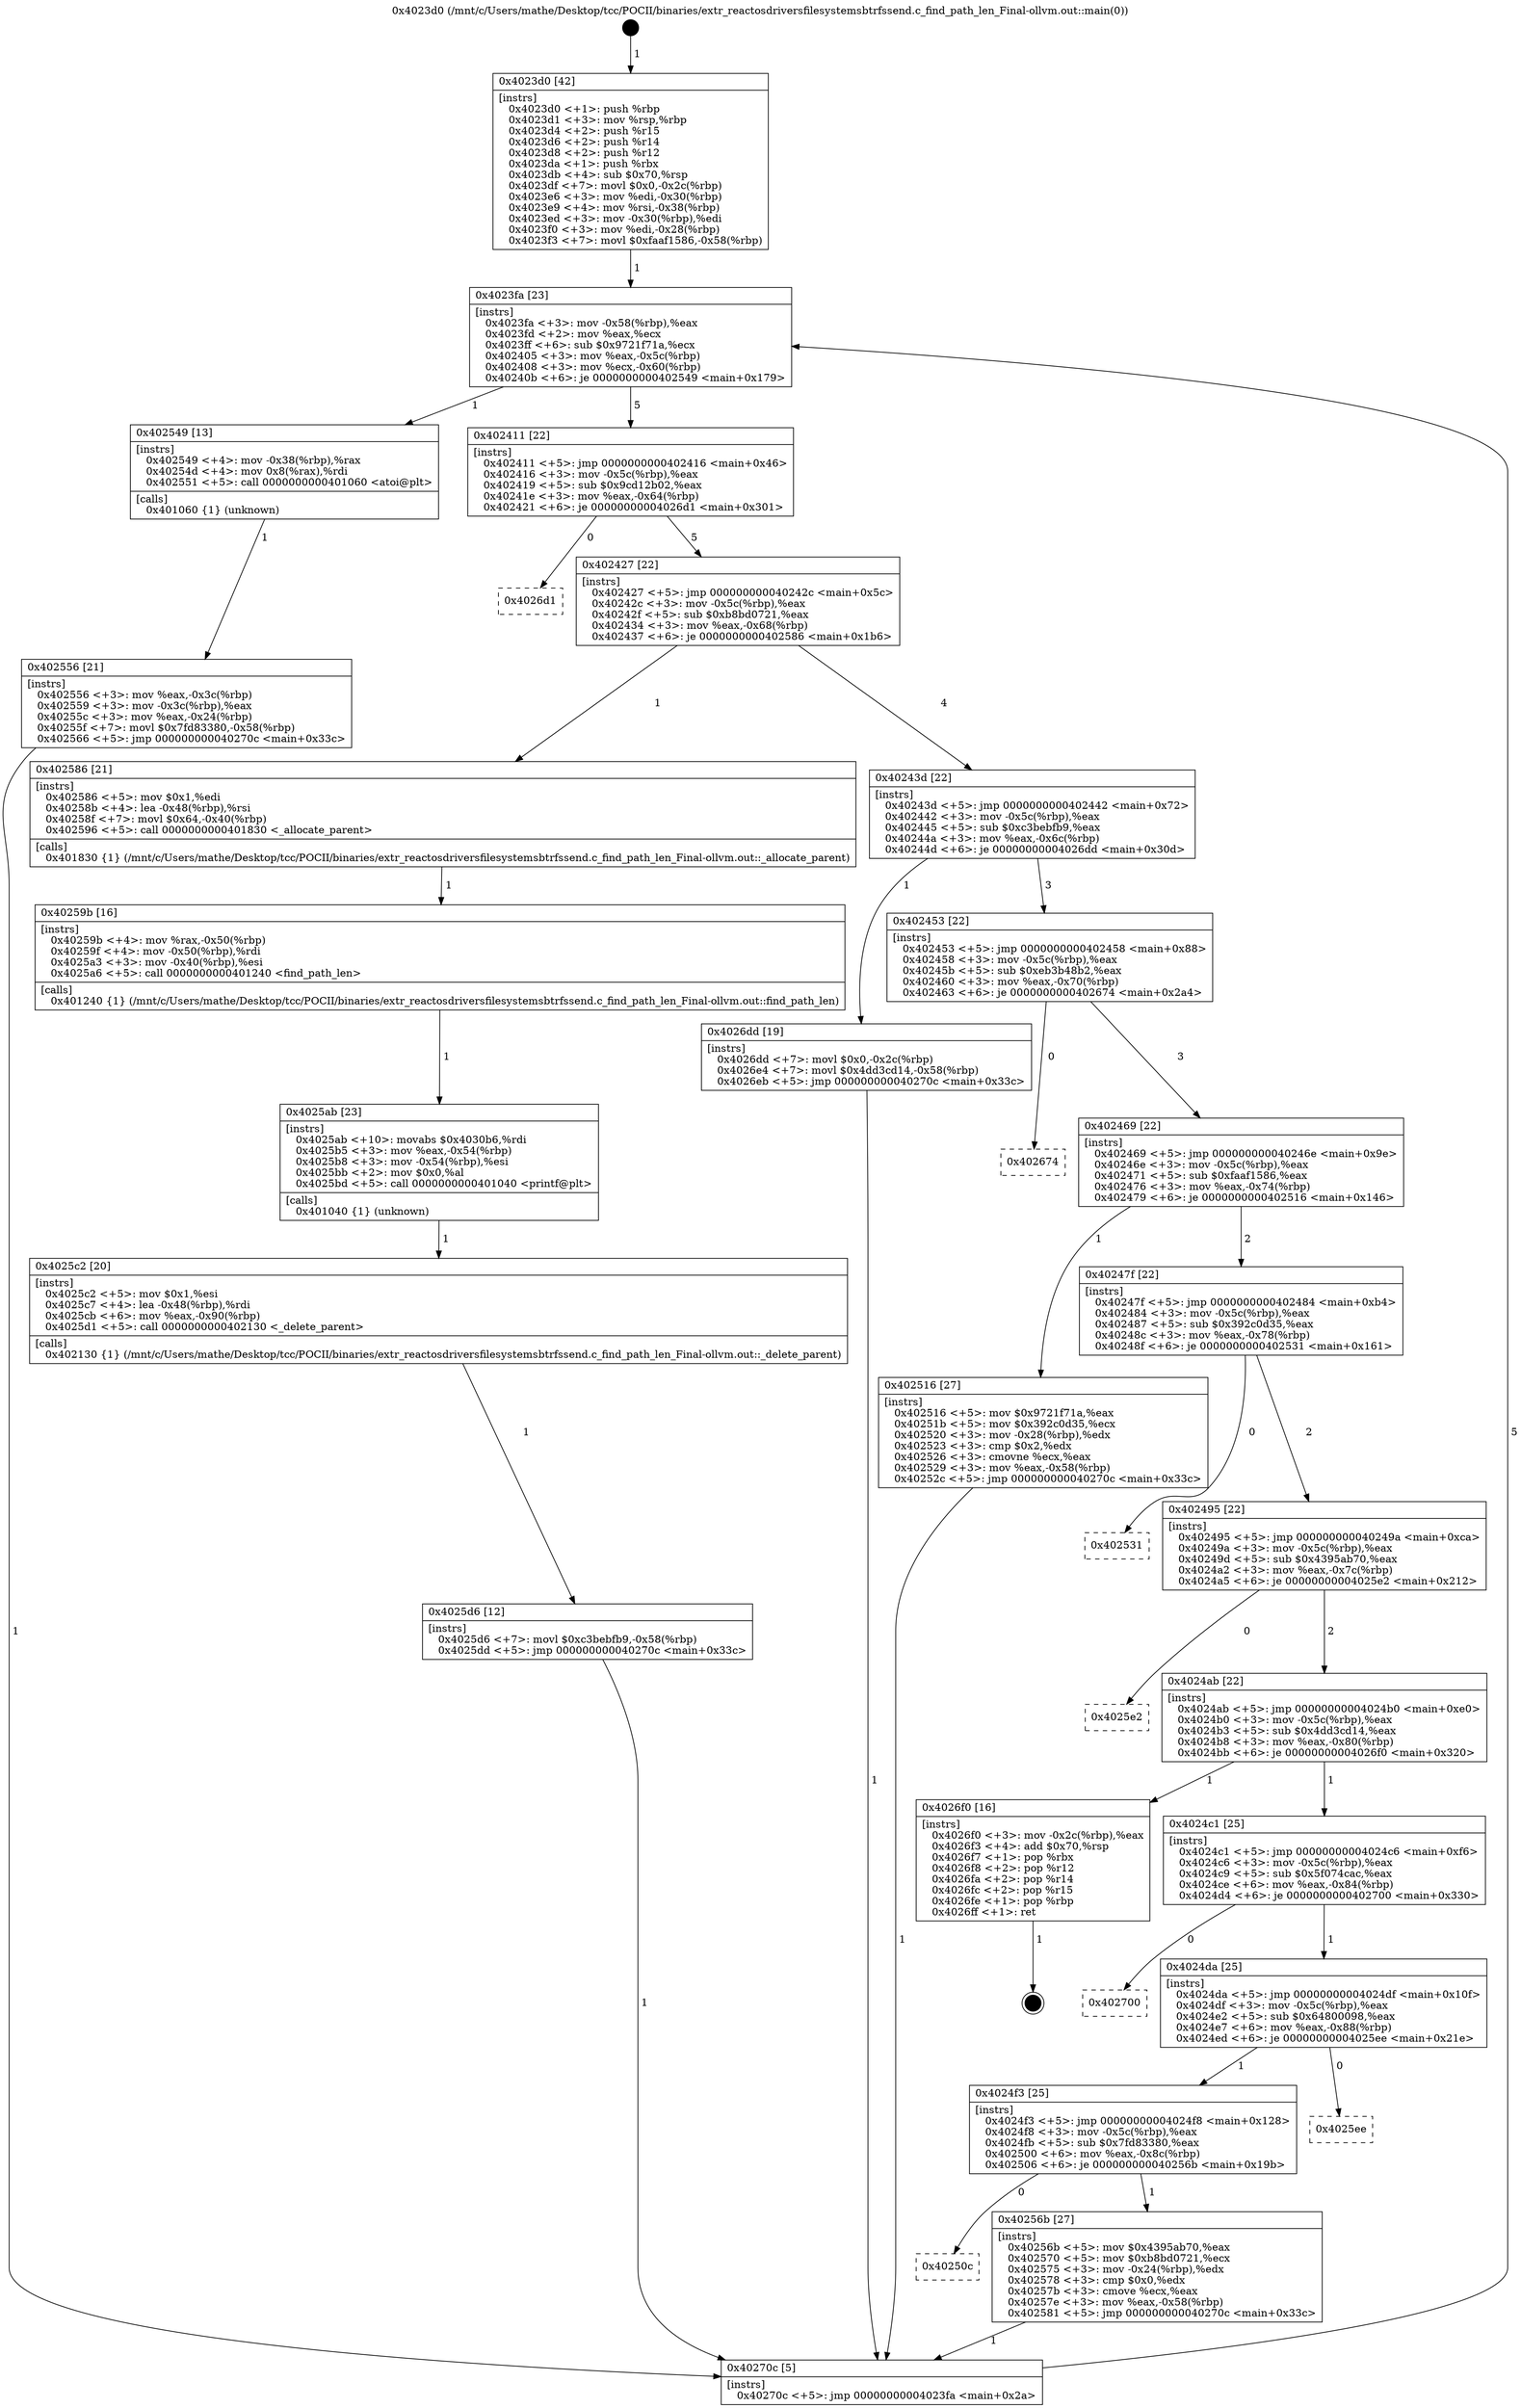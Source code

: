 digraph "0x4023d0" {
  label = "0x4023d0 (/mnt/c/Users/mathe/Desktop/tcc/POCII/binaries/extr_reactosdriversfilesystemsbtrfssend.c_find_path_len_Final-ollvm.out::main(0))"
  labelloc = "t"
  node[shape=record]

  Entry [label="",width=0.3,height=0.3,shape=circle,fillcolor=black,style=filled]
  "0x4023fa" [label="{
     0x4023fa [23]\l
     | [instrs]\l
     &nbsp;&nbsp;0x4023fa \<+3\>: mov -0x58(%rbp),%eax\l
     &nbsp;&nbsp;0x4023fd \<+2\>: mov %eax,%ecx\l
     &nbsp;&nbsp;0x4023ff \<+6\>: sub $0x9721f71a,%ecx\l
     &nbsp;&nbsp;0x402405 \<+3\>: mov %eax,-0x5c(%rbp)\l
     &nbsp;&nbsp;0x402408 \<+3\>: mov %ecx,-0x60(%rbp)\l
     &nbsp;&nbsp;0x40240b \<+6\>: je 0000000000402549 \<main+0x179\>\l
  }"]
  "0x402549" [label="{
     0x402549 [13]\l
     | [instrs]\l
     &nbsp;&nbsp;0x402549 \<+4\>: mov -0x38(%rbp),%rax\l
     &nbsp;&nbsp;0x40254d \<+4\>: mov 0x8(%rax),%rdi\l
     &nbsp;&nbsp;0x402551 \<+5\>: call 0000000000401060 \<atoi@plt\>\l
     | [calls]\l
     &nbsp;&nbsp;0x401060 \{1\} (unknown)\l
  }"]
  "0x402411" [label="{
     0x402411 [22]\l
     | [instrs]\l
     &nbsp;&nbsp;0x402411 \<+5\>: jmp 0000000000402416 \<main+0x46\>\l
     &nbsp;&nbsp;0x402416 \<+3\>: mov -0x5c(%rbp),%eax\l
     &nbsp;&nbsp;0x402419 \<+5\>: sub $0x9cd12b02,%eax\l
     &nbsp;&nbsp;0x40241e \<+3\>: mov %eax,-0x64(%rbp)\l
     &nbsp;&nbsp;0x402421 \<+6\>: je 00000000004026d1 \<main+0x301\>\l
  }"]
  Exit [label="",width=0.3,height=0.3,shape=circle,fillcolor=black,style=filled,peripheries=2]
  "0x4026d1" [label="{
     0x4026d1\l
  }", style=dashed]
  "0x402427" [label="{
     0x402427 [22]\l
     | [instrs]\l
     &nbsp;&nbsp;0x402427 \<+5\>: jmp 000000000040242c \<main+0x5c\>\l
     &nbsp;&nbsp;0x40242c \<+3\>: mov -0x5c(%rbp),%eax\l
     &nbsp;&nbsp;0x40242f \<+5\>: sub $0xb8bd0721,%eax\l
     &nbsp;&nbsp;0x402434 \<+3\>: mov %eax,-0x68(%rbp)\l
     &nbsp;&nbsp;0x402437 \<+6\>: je 0000000000402586 \<main+0x1b6\>\l
  }"]
  "0x4025d6" [label="{
     0x4025d6 [12]\l
     | [instrs]\l
     &nbsp;&nbsp;0x4025d6 \<+7\>: movl $0xc3bebfb9,-0x58(%rbp)\l
     &nbsp;&nbsp;0x4025dd \<+5\>: jmp 000000000040270c \<main+0x33c\>\l
  }"]
  "0x402586" [label="{
     0x402586 [21]\l
     | [instrs]\l
     &nbsp;&nbsp;0x402586 \<+5\>: mov $0x1,%edi\l
     &nbsp;&nbsp;0x40258b \<+4\>: lea -0x48(%rbp),%rsi\l
     &nbsp;&nbsp;0x40258f \<+7\>: movl $0x64,-0x40(%rbp)\l
     &nbsp;&nbsp;0x402596 \<+5\>: call 0000000000401830 \<_allocate_parent\>\l
     | [calls]\l
     &nbsp;&nbsp;0x401830 \{1\} (/mnt/c/Users/mathe/Desktop/tcc/POCII/binaries/extr_reactosdriversfilesystemsbtrfssend.c_find_path_len_Final-ollvm.out::_allocate_parent)\l
  }"]
  "0x40243d" [label="{
     0x40243d [22]\l
     | [instrs]\l
     &nbsp;&nbsp;0x40243d \<+5\>: jmp 0000000000402442 \<main+0x72\>\l
     &nbsp;&nbsp;0x402442 \<+3\>: mov -0x5c(%rbp),%eax\l
     &nbsp;&nbsp;0x402445 \<+5\>: sub $0xc3bebfb9,%eax\l
     &nbsp;&nbsp;0x40244a \<+3\>: mov %eax,-0x6c(%rbp)\l
     &nbsp;&nbsp;0x40244d \<+6\>: je 00000000004026dd \<main+0x30d\>\l
  }"]
  "0x4025c2" [label="{
     0x4025c2 [20]\l
     | [instrs]\l
     &nbsp;&nbsp;0x4025c2 \<+5\>: mov $0x1,%esi\l
     &nbsp;&nbsp;0x4025c7 \<+4\>: lea -0x48(%rbp),%rdi\l
     &nbsp;&nbsp;0x4025cb \<+6\>: mov %eax,-0x90(%rbp)\l
     &nbsp;&nbsp;0x4025d1 \<+5\>: call 0000000000402130 \<_delete_parent\>\l
     | [calls]\l
     &nbsp;&nbsp;0x402130 \{1\} (/mnt/c/Users/mathe/Desktop/tcc/POCII/binaries/extr_reactosdriversfilesystemsbtrfssend.c_find_path_len_Final-ollvm.out::_delete_parent)\l
  }"]
  "0x4026dd" [label="{
     0x4026dd [19]\l
     | [instrs]\l
     &nbsp;&nbsp;0x4026dd \<+7\>: movl $0x0,-0x2c(%rbp)\l
     &nbsp;&nbsp;0x4026e4 \<+7\>: movl $0x4dd3cd14,-0x58(%rbp)\l
     &nbsp;&nbsp;0x4026eb \<+5\>: jmp 000000000040270c \<main+0x33c\>\l
  }"]
  "0x402453" [label="{
     0x402453 [22]\l
     | [instrs]\l
     &nbsp;&nbsp;0x402453 \<+5\>: jmp 0000000000402458 \<main+0x88\>\l
     &nbsp;&nbsp;0x402458 \<+3\>: mov -0x5c(%rbp),%eax\l
     &nbsp;&nbsp;0x40245b \<+5\>: sub $0xeb3b48b2,%eax\l
     &nbsp;&nbsp;0x402460 \<+3\>: mov %eax,-0x70(%rbp)\l
     &nbsp;&nbsp;0x402463 \<+6\>: je 0000000000402674 \<main+0x2a4\>\l
  }"]
  "0x4025ab" [label="{
     0x4025ab [23]\l
     | [instrs]\l
     &nbsp;&nbsp;0x4025ab \<+10\>: movabs $0x4030b6,%rdi\l
     &nbsp;&nbsp;0x4025b5 \<+3\>: mov %eax,-0x54(%rbp)\l
     &nbsp;&nbsp;0x4025b8 \<+3\>: mov -0x54(%rbp),%esi\l
     &nbsp;&nbsp;0x4025bb \<+2\>: mov $0x0,%al\l
     &nbsp;&nbsp;0x4025bd \<+5\>: call 0000000000401040 \<printf@plt\>\l
     | [calls]\l
     &nbsp;&nbsp;0x401040 \{1\} (unknown)\l
  }"]
  "0x402674" [label="{
     0x402674\l
  }", style=dashed]
  "0x402469" [label="{
     0x402469 [22]\l
     | [instrs]\l
     &nbsp;&nbsp;0x402469 \<+5\>: jmp 000000000040246e \<main+0x9e\>\l
     &nbsp;&nbsp;0x40246e \<+3\>: mov -0x5c(%rbp),%eax\l
     &nbsp;&nbsp;0x402471 \<+5\>: sub $0xfaaf1586,%eax\l
     &nbsp;&nbsp;0x402476 \<+3\>: mov %eax,-0x74(%rbp)\l
     &nbsp;&nbsp;0x402479 \<+6\>: je 0000000000402516 \<main+0x146\>\l
  }"]
  "0x40259b" [label="{
     0x40259b [16]\l
     | [instrs]\l
     &nbsp;&nbsp;0x40259b \<+4\>: mov %rax,-0x50(%rbp)\l
     &nbsp;&nbsp;0x40259f \<+4\>: mov -0x50(%rbp),%rdi\l
     &nbsp;&nbsp;0x4025a3 \<+3\>: mov -0x40(%rbp),%esi\l
     &nbsp;&nbsp;0x4025a6 \<+5\>: call 0000000000401240 \<find_path_len\>\l
     | [calls]\l
     &nbsp;&nbsp;0x401240 \{1\} (/mnt/c/Users/mathe/Desktop/tcc/POCII/binaries/extr_reactosdriversfilesystemsbtrfssend.c_find_path_len_Final-ollvm.out::find_path_len)\l
  }"]
  "0x402516" [label="{
     0x402516 [27]\l
     | [instrs]\l
     &nbsp;&nbsp;0x402516 \<+5\>: mov $0x9721f71a,%eax\l
     &nbsp;&nbsp;0x40251b \<+5\>: mov $0x392c0d35,%ecx\l
     &nbsp;&nbsp;0x402520 \<+3\>: mov -0x28(%rbp),%edx\l
     &nbsp;&nbsp;0x402523 \<+3\>: cmp $0x2,%edx\l
     &nbsp;&nbsp;0x402526 \<+3\>: cmovne %ecx,%eax\l
     &nbsp;&nbsp;0x402529 \<+3\>: mov %eax,-0x58(%rbp)\l
     &nbsp;&nbsp;0x40252c \<+5\>: jmp 000000000040270c \<main+0x33c\>\l
  }"]
  "0x40247f" [label="{
     0x40247f [22]\l
     | [instrs]\l
     &nbsp;&nbsp;0x40247f \<+5\>: jmp 0000000000402484 \<main+0xb4\>\l
     &nbsp;&nbsp;0x402484 \<+3\>: mov -0x5c(%rbp),%eax\l
     &nbsp;&nbsp;0x402487 \<+5\>: sub $0x392c0d35,%eax\l
     &nbsp;&nbsp;0x40248c \<+3\>: mov %eax,-0x78(%rbp)\l
     &nbsp;&nbsp;0x40248f \<+6\>: je 0000000000402531 \<main+0x161\>\l
  }"]
  "0x40270c" [label="{
     0x40270c [5]\l
     | [instrs]\l
     &nbsp;&nbsp;0x40270c \<+5\>: jmp 00000000004023fa \<main+0x2a\>\l
  }"]
  "0x4023d0" [label="{
     0x4023d0 [42]\l
     | [instrs]\l
     &nbsp;&nbsp;0x4023d0 \<+1\>: push %rbp\l
     &nbsp;&nbsp;0x4023d1 \<+3\>: mov %rsp,%rbp\l
     &nbsp;&nbsp;0x4023d4 \<+2\>: push %r15\l
     &nbsp;&nbsp;0x4023d6 \<+2\>: push %r14\l
     &nbsp;&nbsp;0x4023d8 \<+2\>: push %r12\l
     &nbsp;&nbsp;0x4023da \<+1\>: push %rbx\l
     &nbsp;&nbsp;0x4023db \<+4\>: sub $0x70,%rsp\l
     &nbsp;&nbsp;0x4023df \<+7\>: movl $0x0,-0x2c(%rbp)\l
     &nbsp;&nbsp;0x4023e6 \<+3\>: mov %edi,-0x30(%rbp)\l
     &nbsp;&nbsp;0x4023e9 \<+4\>: mov %rsi,-0x38(%rbp)\l
     &nbsp;&nbsp;0x4023ed \<+3\>: mov -0x30(%rbp),%edi\l
     &nbsp;&nbsp;0x4023f0 \<+3\>: mov %edi,-0x28(%rbp)\l
     &nbsp;&nbsp;0x4023f3 \<+7\>: movl $0xfaaf1586,-0x58(%rbp)\l
  }"]
  "0x402556" [label="{
     0x402556 [21]\l
     | [instrs]\l
     &nbsp;&nbsp;0x402556 \<+3\>: mov %eax,-0x3c(%rbp)\l
     &nbsp;&nbsp;0x402559 \<+3\>: mov -0x3c(%rbp),%eax\l
     &nbsp;&nbsp;0x40255c \<+3\>: mov %eax,-0x24(%rbp)\l
     &nbsp;&nbsp;0x40255f \<+7\>: movl $0x7fd83380,-0x58(%rbp)\l
     &nbsp;&nbsp;0x402566 \<+5\>: jmp 000000000040270c \<main+0x33c\>\l
  }"]
  "0x40250c" [label="{
     0x40250c\l
  }", style=dashed]
  "0x402531" [label="{
     0x402531\l
  }", style=dashed]
  "0x402495" [label="{
     0x402495 [22]\l
     | [instrs]\l
     &nbsp;&nbsp;0x402495 \<+5\>: jmp 000000000040249a \<main+0xca\>\l
     &nbsp;&nbsp;0x40249a \<+3\>: mov -0x5c(%rbp),%eax\l
     &nbsp;&nbsp;0x40249d \<+5\>: sub $0x4395ab70,%eax\l
     &nbsp;&nbsp;0x4024a2 \<+3\>: mov %eax,-0x7c(%rbp)\l
     &nbsp;&nbsp;0x4024a5 \<+6\>: je 00000000004025e2 \<main+0x212\>\l
  }"]
  "0x40256b" [label="{
     0x40256b [27]\l
     | [instrs]\l
     &nbsp;&nbsp;0x40256b \<+5\>: mov $0x4395ab70,%eax\l
     &nbsp;&nbsp;0x402570 \<+5\>: mov $0xb8bd0721,%ecx\l
     &nbsp;&nbsp;0x402575 \<+3\>: mov -0x24(%rbp),%edx\l
     &nbsp;&nbsp;0x402578 \<+3\>: cmp $0x0,%edx\l
     &nbsp;&nbsp;0x40257b \<+3\>: cmove %ecx,%eax\l
     &nbsp;&nbsp;0x40257e \<+3\>: mov %eax,-0x58(%rbp)\l
     &nbsp;&nbsp;0x402581 \<+5\>: jmp 000000000040270c \<main+0x33c\>\l
  }"]
  "0x4025e2" [label="{
     0x4025e2\l
  }", style=dashed]
  "0x4024ab" [label="{
     0x4024ab [22]\l
     | [instrs]\l
     &nbsp;&nbsp;0x4024ab \<+5\>: jmp 00000000004024b0 \<main+0xe0\>\l
     &nbsp;&nbsp;0x4024b0 \<+3\>: mov -0x5c(%rbp),%eax\l
     &nbsp;&nbsp;0x4024b3 \<+5\>: sub $0x4dd3cd14,%eax\l
     &nbsp;&nbsp;0x4024b8 \<+3\>: mov %eax,-0x80(%rbp)\l
     &nbsp;&nbsp;0x4024bb \<+6\>: je 00000000004026f0 \<main+0x320\>\l
  }"]
  "0x4024f3" [label="{
     0x4024f3 [25]\l
     | [instrs]\l
     &nbsp;&nbsp;0x4024f3 \<+5\>: jmp 00000000004024f8 \<main+0x128\>\l
     &nbsp;&nbsp;0x4024f8 \<+3\>: mov -0x5c(%rbp),%eax\l
     &nbsp;&nbsp;0x4024fb \<+5\>: sub $0x7fd83380,%eax\l
     &nbsp;&nbsp;0x402500 \<+6\>: mov %eax,-0x8c(%rbp)\l
     &nbsp;&nbsp;0x402506 \<+6\>: je 000000000040256b \<main+0x19b\>\l
  }"]
  "0x4026f0" [label="{
     0x4026f0 [16]\l
     | [instrs]\l
     &nbsp;&nbsp;0x4026f0 \<+3\>: mov -0x2c(%rbp),%eax\l
     &nbsp;&nbsp;0x4026f3 \<+4\>: add $0x70,%rsp\l
     &nbsp;&nbsp;0x4026f7 \<+1\>: pop %rbx\l
     &nbsp;&nbsp;0x4026f8 \<+2\>: pop %r12\l
     &nbsp;&nbsp;0x4026fa \<+2\>: pop %r14\l
     &nbsp;&nbsp;0x4026fc \<+2\>: pop %r15\l
     &nbsp;&nbsp;0x4026fe \<+1\>: pop %rbp\l
     &nbsp;&nbsp;0x4026ff \<+1\>: ret\l
  }"]
  "0x4024c1" [label="{
     0x4024c1 [25]\l
     | [instrs]\l
     &nbsp;&nbsp;0x4024c1 \<+5\>: jmp 00000000004024c6 \<main+0xf6\>\l
     &nbsp;&nbsp;0x4024c6 \<+3\>: mov -0x5c(%rbp),%eax\l
     &nbsp;&nbsp;0x4024c9 \<+5\>: sub $0x5f074cac,%eax\l
     &nbsp;&nbsp;0x4024ce \<+6\>: mov %eax,-0x84(%rbp)\l
     &nbsp;&nbsp;0x4024d4 \<+6\>: je 0000000000402700 \<main+0x330\>\l
  }"]
  "0x4025ee" [label="{
     0x4025ee\l
  }", style=dashed]
  "0x402700" [label="{
     0x402700\l
  }", style=dashed]
  "0x4024da" [label="{
     0x4024da [25]\l
     | [instrs]\l
     &nbsp;&nbsp;0x4024da \<+5\>: jmp 00000000004024df \<main+0x10f\>\l
     &nbsp;&nbsp;0x4024df \<+3\>: mov -0x5c(%rbp),%eax\l
     &nbsp;&nbsp;0x4024e2 \<+5\>: sub $0x64800098,%eax\l
     &nbsp;&nbsp;0x4024e7 \<+6\>: mov %eax,-0x88(%rbp)\l
     &nbsp;&nbsp;0x4024ed \<+6\>: je 00000000004025ee \<main+0x21e\>\l
  }"]
  Entry -> "0x4023d0" [label=" 1"]
  "0x4023fa" -> "0x402549" [label=" 1"]
  "0x4023fa" -> "0x402411" [label=" 5"]
  "0x4026f0" -> Exit [label=" 1"]
  "0x402411" -> "0x4026d1" [label=" 0"]
  "0x402411" -> "0x402427" [label=" 5"]
  "0x4026dd" -> "0x40270c" [label=" 1"]
  "0x402427" -> "0x402586" [label=" 1"]
  "0x402427" -> "0x40243d" [label=" 4"]
  "0x4025d6" -> "0x40270c" [label=" 1"]
  "0x40243d" -> "0x4026dd" [label=" 1"]
  "0x40243d" -> "0x402453" [label=" 3"]
  "0x4025c2" -> "0x4025d6" [label=" 1"]
  "0x402453" -> "0x402674" [label=" 0"]
  "0x402453" -> "0x402469" [label=" 3"]
  "0x4025ab" -> "0x4025c2" [label=" 1"]
  "0x402469" -> "0x402516" [label=" 1"]
  "0x402469" -> "0x40247f" [label=" 2"]
  "0x402516" -> "0x40270c" [label=" 1"]
  "0x4023d0" -> "0x4023fa" [label=" 1"]
  "0x40270c" -> "0x4023fa" [label=" 5"]
  "0x402549" -> "0x402556" [label=" 1"]
  "0x402556" -> "0x40270c" [label=" 1"]
  "0x40259b" -> "0x4025ab" [label=" 1"]
  "0x40247f" -> "0x402531" [label=" 0"]
  "0x40247f" -> "0x402495" [label=" 2"]
  "0x402586" -> "0x40259b" [label=" 1"]
  "0x402495" -> "0x4025e2" [label=" 0"]
  "0x402495" -> "0x4024ab" [label=" 2"]
  "0x40256b" -> "0x40270c" [label=" 1"]
  "0x4024ab" -> "0x4026f0" [label=" 1"]
  "0x4024ab" -> "0x4024c1" [label=" 1"]
  "0x4024f3" -> "0x40256b" [label=" 1"]
  "0x4024c1" -> "0x402700" [label=" 0"]
  "0x4024c1" -> "0x4024da" [label=" 1"]
  "0x4024f3" -> "0x40250c" [label=" 0"]
  "0x4024da" -> "0x4025ee" [label=" 0"]
  "0x4024da" -> "0x4024f3" [label=" 1"]
}
